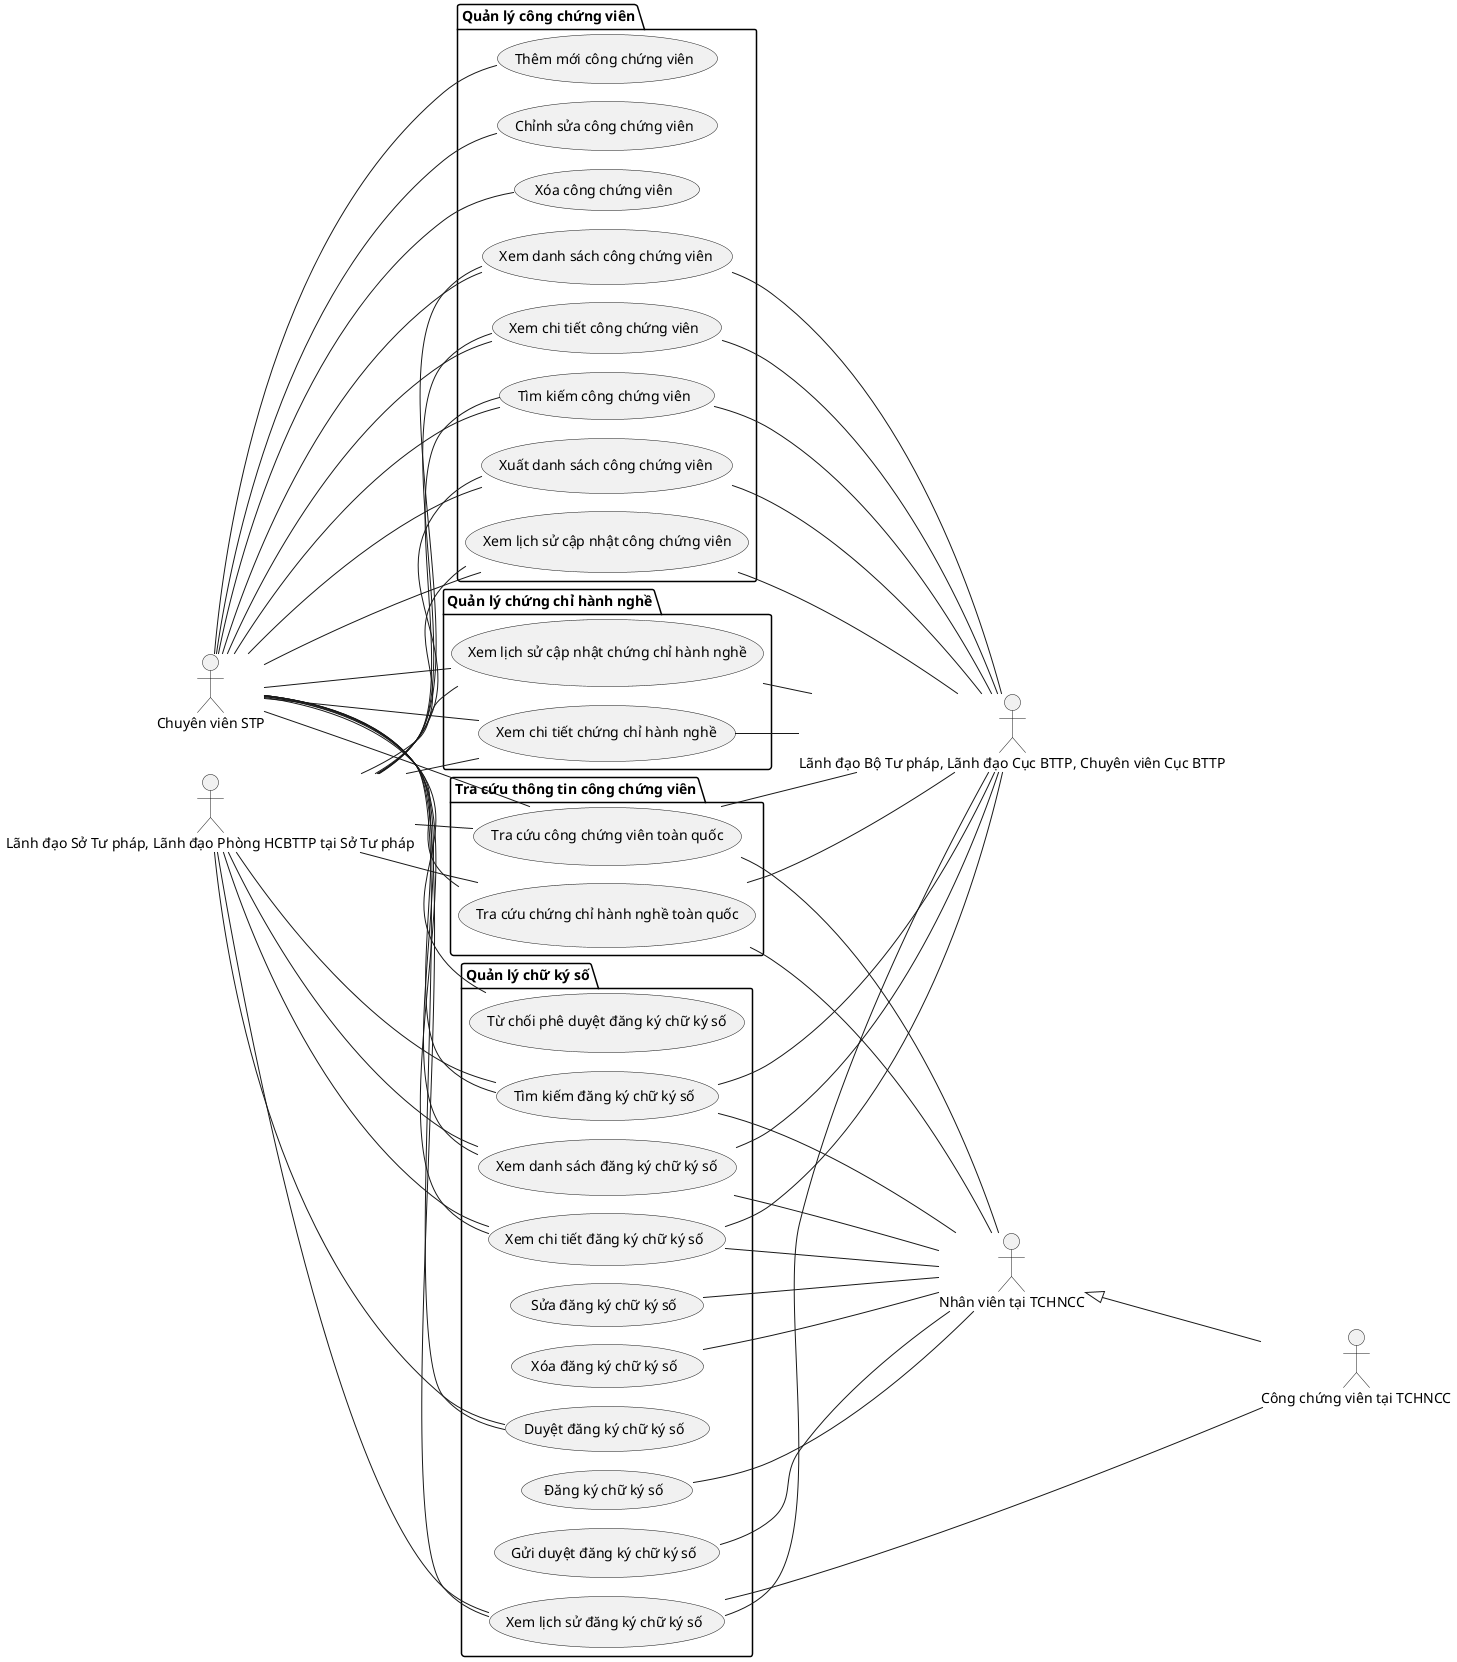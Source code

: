 @startuml
!pragma layout smetana
left to right direction

'==================== Actors ====================
actor "Chuyên viên STP" as CVSTP
actor "Lãnh đạo Sở Tư pháp, Lãnh đạo Phòng HCBTTP tại Sở Tư pháp" as LeaderSTP
actor "Lãnh đạo Bộ Tư pháp, Lãnh đạo Cục BTTP, Chuyên viên Cục BTTP" as LeaderBTP
actor "Công chứng viên tại TCHNCC" as CCV
actor "Nhân viên tại TCHNCC" as Staff

'==================== Quản lý công chứng viên ====================
package "Quản lý công chứng viên" as P_CCVMgmt {
    usecase "Xem danh sách công chứng viên" as UC_CCV_List
    usecase "Xem chi tiết công chứng viên" as UC_CCV_Detail
    usecase "Thêm mới công chứng viên" as UC_CCV_Create
    usecase "Chỉnh sửa công chứng viên" as UC_CCV_Update
    usecase "Xóa công chứng viên" as UC_CCV_Delete
    usecase "Tìm kiếm công chứng viên" as UC_CCV_Search
    usecase "Xuất danh sách công chứng viên" as UC_CCV_Export
    usecase "Xem lịch sử cập nhật công chứng viên" as UC_CCV_History
}

'==================== Quản lý chứng chỉ hành nghề ====================
package "Quản lý chứng chỉ hành nghề" as P_CertMgmt {
    usecase "Xem lịch sử cập nhật chứng chỉ hành nghề" as UC_ChungChi_History
    usecase "Xem chi tiết chứng chỉ hành nghề" as UC_ChungChi_Detail
}

'==================== Quản lý chữ ký số ====================
package "Quản lý chữ ký số" as P_DigitalSign {
    usecase "Xem danh sách đăng ký chữ ký số" as UC_Sign_List
    usecase "Xem chi tiết đăng ký chữ ký số" as UC_Sign_Detail
    usecase "Tìm kiếm đăng ký chữ ký số" as UC_Sign_Search
    usecase "Đăng ký chữ ký số" as UC_Sign_Create
    usecase "Sửa đăng ký chữ ký số" as UC_Sign_Update
    usecase "Xóa đăng ký chữ ký số" as UC_Sign_Delete
    usecase "Duyệt đăng ký chữ ký số" as UC_Sign_Approve
    usecase "Từ chối phê duyệt đăng ký chữ ký số" as UC_Sign_Reject
    usecase "Gửi duyệt đăng ký chữ ký số" as UC_Sign_Submit
    usecase "Xem lịch sử đăng ký chữ ký số" as UC_Sign_History
}

'==================== Tra cứu thông tin công chứng viên ====================
package "Tra cứu thông tin công chứng viên" as P_Search {
    usecase "Tra cứu công chứng viên toàn quốc" as UC_CCV_Lookup
    usecase "Tra cứu chứng chỉ hành nghề toàn quốc" as UC_ChungChi_Lookup
}

'==================== Liên kết Actor → UC ====================
' Chuyên viên STP
CVSTP -- UC_CCV_List
CVSTP -- UC_CCV_Detail
CVSTP -- UC_CCV_Create
CVSTP -- UC_CCV_Update
CVSTP -- UC_CCV_Delete
CVSTP -- UC_CCV_Search
CVSTP -- UC_CCV_Export
CVSTP -- UC_CCV_History

CVSTP -- UC_ChungChi_History
CVSTP -- UC_ChungChi_Detail

CVSTP -- UC_Sign_List
CVSTP -- UC_Sign_Detail
CVSTP -- UC_Sign_Search
CVSTP -- UC_Sign_Approve
CVSTP -- UC_Sign_Reject
CVSTP -- UC_Sign_History

CVSTP -- UC_CCV_Lookup
CVSTP -- UC_ChungChi_Lookup

' Lãnh đạo Sở Tư pháp / Phòng HCBTTP
LeaderSTP -- UC_CCV_List
LeaderSTP -- UC_CCV_Detail
LeaderSTP -- UC_CCV_Search
LeaderSTP -- UC_CCV_Export
LeaderSTP -- UC_CCV_History

LeaderSTP -- UC_ChungChi_History
LeaderSTP -- UC_ChungChi_Detail

LeaderSTP -- UC_Sign_List
LeaderSTP -- UC_Sign_Detail
LeaderSTP -- UC_Sign_Search
LeaderSTP -- UC_Sign_Approve
LeaderSTP -- UC_Sign_History

LeaderSTP -- UC_CCV_Lookup
LeaderSTP -- UC_ChungChi_Lookup

' Lãnh đạo Bộ Tư pháp / Cục BTTP / Chuyên viên Cục BTTP
UC_CCV_List -- LeaderBTP
UC_CCV_Detail -- LeaderBTP
UC_CCV_Search -- LeaderBTP
UC_CCV_Export -- LeaderBTP
UC_CCV_History -- LeaderBTP

UC_ChungChi_History -- LeaderBTP
UC_ChungChi_Detail -- LeaderBTP

UC_Sign_List -- LeaderBTP
UC_Sign_Detail -- LeaderBTP
UC_Sign_Search -- LeaderBTP
UC_Sign_History -- LeaderBTP

UC_CCV_Lookup -- LeaderBTP
UC_ChungChi_Lookup -- LeaderBTP

' Công chứng viên tại TCHNCC
Staff <|-- CCV
UC_Sign_History -- CCV


' Nhân viên tại TCHNCC
UC_Sign_List -- Staff
UC_Sign_Detail -- Staff
UC_Sign_Search -- Staff
UC_Sign_Create -- Staff
UC_Sign_Update -- Staff
UC_Sign_Delete -- Staff
UC_Sign_Submit -- Staff

UC_CCV_Lookup -- Staff
UC_ChungChi_Lookup -- Staff


@enduml
